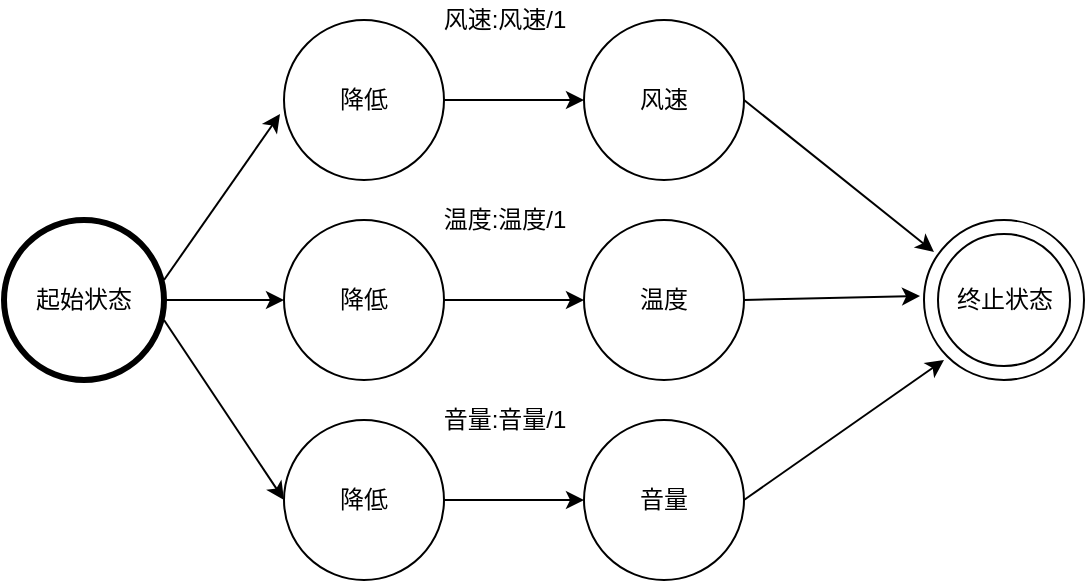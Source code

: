 <mxfile version="14.7.2" type="github">
  <diagram id="l-gmh0kHJSRoE3NE7Gwd" name="Page-1">
    <mxGraphModel dx="1422" dy="794" grid="1" gridSize="10" guides="1" tooltips="1" connect="1" arrows="1" fold="1" page="1" pageScale="1" pageWidth="827" pageHeight="1169" math="0" shadow="0">
      <root>
        <mxCell id="0" />
        <mxCell id="1" parent="0" />
        <mxCell id="sf__AcRPpmavuWq5uN54-17" value="" style="edgeStyle=orthogonalEdgeStyle;rounded=0;orthogonalLoop=1;jettySize=auto;html=1;" edge="1" parent="1" source="sf__AcRPpmavuWq5uN54-15" target="sf__AcRPpmavuWq5uN54-16">
          <mxGeometry relative="1" as="geometry" />
        </mxCell>
        <mxCell id="sf__AcRPpmavuWq5uN54-15" value="降低" style="ellipse;whiteSpace=wrap;html=1;aspect=fixed;" vertex="1" parent="1">
          <mxGeometry x="220" y="530" width="80" height="80" as="geometry" />
        </mxCell>
        <mxCell id="sf__AcRPpmavuWq5uN54-16" value="风速" style="ellipse;whiteSpace=wrap;html=1;aspect=fixed;" vertex="1" parent="1">
          <mxGeometry x="370" y="530" width="80" height="80" as="geometry" />
        </mxCell>
        <mxCell id="sf__AcRPpmavuWq5uN54-18" value="" style="edgeStyle=orthogonalEdgeStyle;rounded=0;orthogonalLoop=1;jettySize=auto;html=1;" edge="1" parent="1" source="sf__AcRPpmavuWq5uN54-19" target="sf__AcRPpmavuWq5uN54-20">
          <mxGeometry relative="1" as="geometry" />
        </mxCell>
        <mxCell id="sf__AcRPpmavuWq5uN54-19" value="降低" style="ellipse;whiteSpace=wrap;html=1;aspect=fixed;" vertex="1" parent="1">
          <mxGeometry x="220" y="630" width="80" height="80" as="geometry" />
        </mxCell>
        <mxCell id="sf__AcRPpmavuWq5uN54-20" value="温度" style="ellipse;whiteSpace=wrap;html=1;aspect=fixed;" vertex="1" parent="1">
          <mxGeometry x="370" y="630" width="80" height="80" as="geometry" />
        </mxCell>
        <mxCell id="sf__AcRPpmavuWq5uN54-21" value="" style="edgeStyle=orthogonalEdgeStyle;rounded=0;orthogonalLoop=1;jettySize=auto;html=1;" edge="1" parent="1" source="sf__AcRPpmavuWq5uN54-22" target="sf__AcRPpmavuWq5uN54-23">
          <mxGeometry relative="1" as="geometry" />
        </mxCell>
        <mxCell id="sf__AcRPpmavuWq5uN54-22" value="降低" style="ellipse;whiteSpace=wrap;html=1;aspect=fixed;" vertex="1" parent="1">
          <mxGeometry x="220" y="730" width="80" height="80" as="geometry" />
        </mxCell>
        <mxCell id="sf__AcRPpmavuWq5uN54-23" value="音量" style="ellipse;whiteSpace=wrap;html=1;aspect=fixed;" vertex="1" parent="1">
          <mxGeometry x="370" y="730" width="80" height="80" as="geometry" />
        </mxCell>
        <mxCell id="sf__AcRPpmavuWq5uN54-24" value="起始状态" style="ellipse;whiteSpace=wrap;html=1;aspect=fixed;strokeWidth=3;" vertex="1" parent="1">
          <mxGeometry x="80" y="630" width="80" height="80" as="geometry" />
        </mxCell>
        <mxCell id="sf__AcRPpmavuWq5uN54-29" value="" style="verticalLabelPosition=bottom;verticalAlign=top;html=1;shape=mxgraph.basic.donut;dx=7;shadow=0;sketch=0;strokeWidth=1;perimeterSpacing=1;" vertex="1" parent="1">
          <mxGeometry x="540" y="630" width="80" height="80" as="geometry" />
        </mxCell>
        <mxCell id="sf__AcRPpmavuWq5uN54-30" value="终止状态" style="text;html=1;align=center;verticalAlign=middle;resizable=0;points=[];autosize=1;strokeColor=none;" vertex="1" parent="1">
          <mxGeometry x="550" y="660" width="60" height="20" as="geometry" />
        </mxCell>
        <mxCell id="sf__AcRPpmavuWq5uN54-44" value="风速:风速/1" style="text;html=1;align=center;verticalAlign=middle;resizable=0;points=[];autosize=1;strokeColor=none;" vertex="1" parent="1">
          <mxGeometry x="290" y="520" width="80" height="20" as="geometry" />
        </mxCell>
        <mxCell id="sf__AcRPpmavuWq5uN54-45" value="温度:温度/1" style="text;html=1;align=center;verticalAlign=middle;resizable=0;points=[];autosize=1;strokeColor=none;" vertex="1" parent="1">
          <mxGeometry x="290" y="620" width="80" height="20" as="geometry" />
        </mxCell>
        <mxCell id="sf__AcRPpmavuWq5uN54-46" value="音量:音量/1" style="text;html=1;align=center;verticalAlign=middle;resizable=0;points=[];autosize=1;strokeColor=none;" vertex="1" parent="1">
          <mxGeometry x="290" y="720" width="80" height="20" as="geometry" />
        </mxCell>
        <mxCell id="sf__AcRPpmavuWq5uN54-54" value="" style="endArrow=classic;html=1;entryX=-0.025;entryY=0.588;entryDx=0;entryDy=0;entryPerimeter=0;" edge="1" parent="1" target="sf__AcRPpmavuWq5uN54-15">
          <mxGeometry width="50" height="50" relative="1" as="geometry">
            <mxPoint x="160" y="660" as="sourcePoint" />
            <mxPoint x="210" y="610" as="targetPoint" />
          </mxGeometry>
        </mxCell>
        <mxCell id="sf__AcRPpmavuWq5uN54-55" value="" style="endArrow=classic;html=1;entryX=0;entryY=0.5;entryDx=0;entryDy=0;" edge="1" parent="1" target="sf__AcRPpmavuWq5uN54-19">
          <mxGeometry width="50" height="50" relative="1" as="geometry">
            <mxPoint x="160" y="670" as="sourcePoint" />
            <mxPoint x="210" y="620" as="targetPoint" />
          </mxGeometry>
        </mxCell>
        <mxCell id="sf__AcRPpmavuWq5uN54-58" value="" style="endArrow=classic;html=1;entryX=0;entryY=0.5;entryDx=0;entryDy=0;" edge="1" parent="1" target="sf__AcRPpmavuWq5uN54-22">
          <mxGeometry width="50" height="50" relative="1" as="geometry">
            <mxPoint x="160" y="680" as="sourcePoint" />
            <mxPoint x="210" y="630" as="targetPoint" />
          </mxGeometry>
        </mxCell>
        <mxCell id="sf__AcRPpmavuWq5uN54-59" value="" style="endArrow=classic;html=1;entryX=0.073;entryY=0.207;entryDx=0;entryDy=0;entryPerimeter=0;" edge="1" parent="1" target="sf__AcRPpmavuWq5uN54-29">
          <mxGeometry width="50" height="50" relative="1" as="geometry">
            <mxPoint x="450" y="570" as="sourcePoint" />
            <mxPoint x="500" y="520" as="targetPoint" />
          </mxGeometry>
        </mxCell>
        <mxCell id="sf__AcRPpmavuWq5uN54-60" value="" style="endArrow=classic;html=1;entryX=-0.012;entryY=0.476;entryDx=0;entryDy=0;entryPerimeter=0;" edge="1" parent="1" target="sf__AcRPpmavuWq5uN54-29">
          <mxGeometry width="50" height="50" relative="1" as="geometry">
            <mxPoint x="450" y="670" as="sourcePoint" />
            <mxPoint x="500" y="620" as="targetPoint" />
          </mxGeometry>
        </mxCell>
        <mxCell id="sf__AcRPpmavuWq5uN54-61" value="" style="endArrow=classic;html=1;" edge="1" parent="1">
          <mxGeometry width="50" height="50" relative="1" as="geometry">
            <mxPoint x="450" y="770" as="sourcePoint" />
            <mxPoint x="550" y="700" as="targetPoint" />
          </mxGeometry>
        </mxCell>
      </root>
    </mxGraphModel>
  </diagram>
</mxfile>
